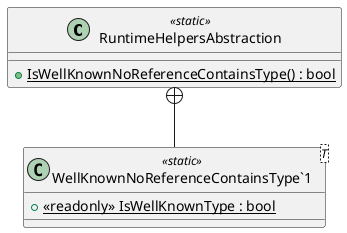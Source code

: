 @startuml
class RuntimeHelpersAbstraction <<static>> {
    + {static} IsWellKnownNoReferenceContainsType() : bool
}
class "WellKnownNoReferenceContainsType`1"<T> <<static>> {
    + {static} <<readonly>> IsWellKnownType : bool
}
RuntimeHelpersAbstraction +-- "WellKnownNoReferenceContainsType`1"
@enduml
